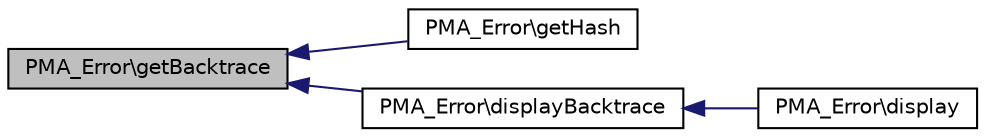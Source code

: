 digraph G
{
  edge [fontname="Helvetica",fontsize="10",labelfontname="Helvetica",labelfontsize="10"];
  node [fontname="Helvetica",fontsize="10",shape=record];
  rankdir="LR";
  Node1 [label="PMA_Error\\getBacktrace",height=0.2,width=0.4,color="black", fillcolor="grey75", style="filled" fontcolor="black"];
  Node1 -> Node2 [dir="back",color="midnightblue",fontsize="10",style="solid",fontname="Helvetica"];
  Node2 [label="PMA_Error\\getHash",height=0.2,width=0.4,color="black", fillcolor="white", style="filled",URL="$classPMA__Error.html#a7c1a10f8dfbe74a62511cea590777145",tooltip="returns unique PMA_Error::$_hash, if not exists it will be created"];
  Node1 -> Node3 [dir="back",color="midnightblue",fontsize="10",style="solid",fontname="Helvetica"];
  Node3 [label="PMA_Error\\displayBacktrace",height=0.2,width=0.4,color="black", fillcolor="white", style="filled",URL="$classPMA__Error.html#a43e497165b573688b84ce803e42dd51e",tooltip="Display HTML backtrace."];
  Node3 -> Node4 [dir="back",color="midnightblue",fontsize="10",style="solid",fontname="Helvetica"];
  Node4 [label="PMA_Error\\display",height=0.2,width=0.4,color="black", fillcolor="white", style="filled",URL="$classPMA__Error.html#a8b50ee3c073f50d9fdd269996a4c20b1",tooltip="Displays the error in HTML."];
}
